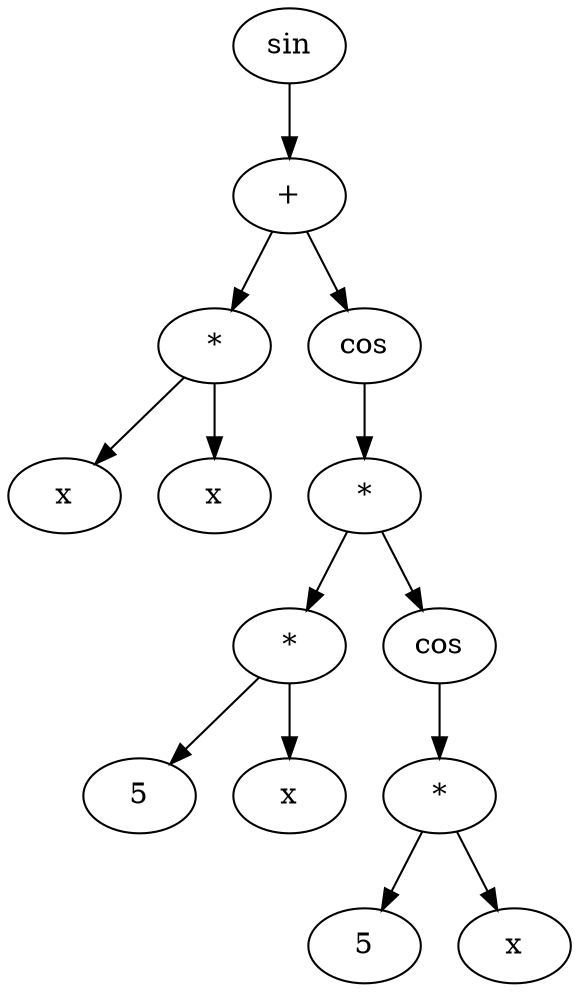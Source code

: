 digraph G {
node94819019495664 [label = "sin"];
node94819019495568 [label = "+"]
node94819019495664 -> node94819019495568;
node94819019494608 [label = "*"]
node94819019495568 -> node94819019494608;
node94819019494416 [label = "x"]
node94819019494608 -> node94819019494416;
node94819019494512 [label = "x"]
node94819019494608 -> node94819019494512;
node94819019495472 [label = "cos"]
node94819019495568 -> node94819019495472;
node94819019495376 [label = "*"]
node94819019495472 -> node94819019495376;
node94819019494896 [label = "*"]
node94819019495376 -> node94819019494896;
node94819019494704 [label = "5"]
node94819019494896 -> node94819019494704;
node94819019494800 [label = "x"]
node94819019494896 -> node94819019494800;
node94819019495280 [label = "cos"]
node94819019495376 -> node94819019495280;
node94819019495184 [label = "*"]
node94819019495280 -> node94819019495184;
node94819019494992 [label = "5"]
node94819019495184 -> node94819019494992;
node94819019495088 [label = "x"]
node94819019495184 -> node94819019495088;

}